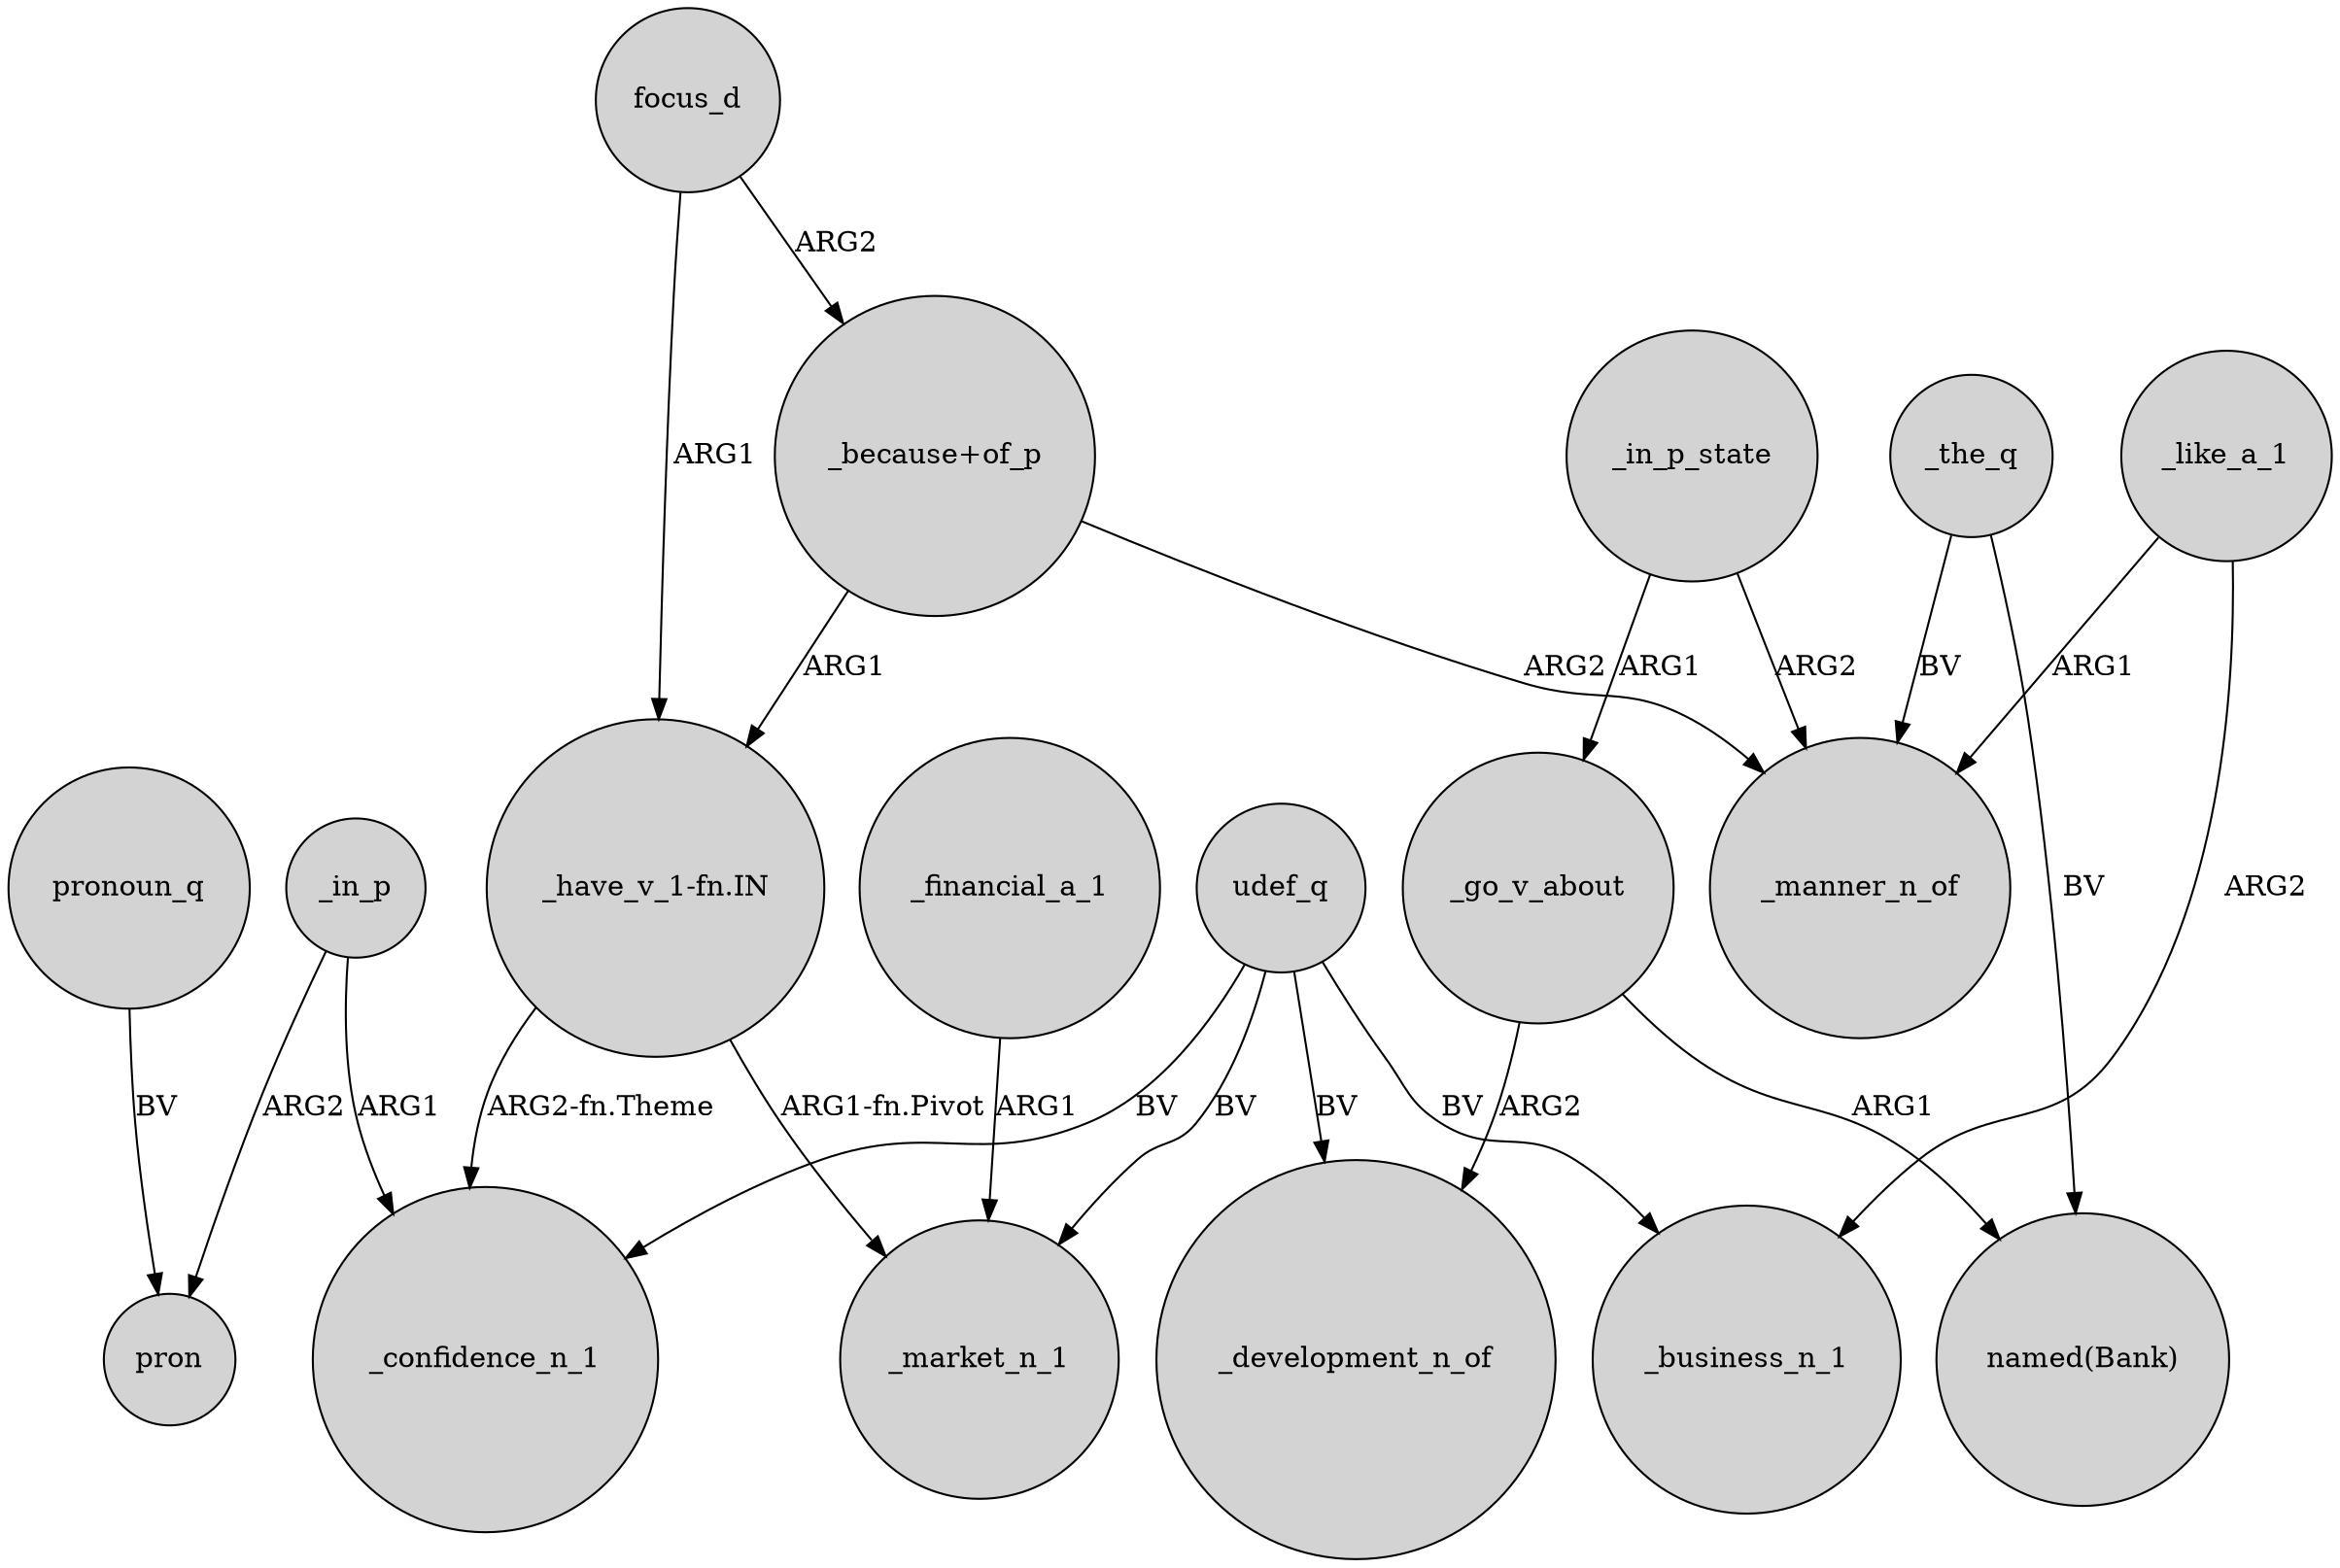 digraph {
	node [shape=circle style=filled]
	focus_d -> "_have_v_1-fn.IN" [label=ARG1]
	_in_p_state -> _go_v_about [label=ARG1]
	"_have_v_1-fn.IN" -> _market_n_1 [label="ARG1-fn.Pivot"]
	_the_q -> "named(Bank)" [label=BV]
	_in_p -> _confidence_n_1 [label=ARG1]
	_go_v_about -> "named(Bank)" [label=ARG1]
	udef_q -> _market_n_1 [label=BV]
	_like_a_1 -> _manner_n_of [label=ARG1]
	pronoun_q -> pron [label=BV]
	_financial_a_1 -> _market_n_1 [label=ARG1]
	"_because+of_p" -> _manner_n_of [label=ARG2]
	udef_q -> _confidence_n_1 [label=BV]
	_the_q -> _manner_n_of [label=BV]
	focus_d -> "_because+of_p" [label=ARG2]
	udef_q -> _development_n_of [label=BV]
	"_have_v_1-fn.IN" -> _confidence_n_1 [label="ARG2-fn.Theme"]
	udef_q -> _business_n_1 [label=BV]
	_go_v_about -> _development_n_of [label=ARG2]
	_like_a_1 -> _business_n_1 [label=ARG2]
	"_because+of_p" -> "_have_v_1-fn.IN" [label=ARG1]
	_in_p -> pron [label=ARG2]
	_in_p_state -> _manner_n_of [label=ARG2]
}
